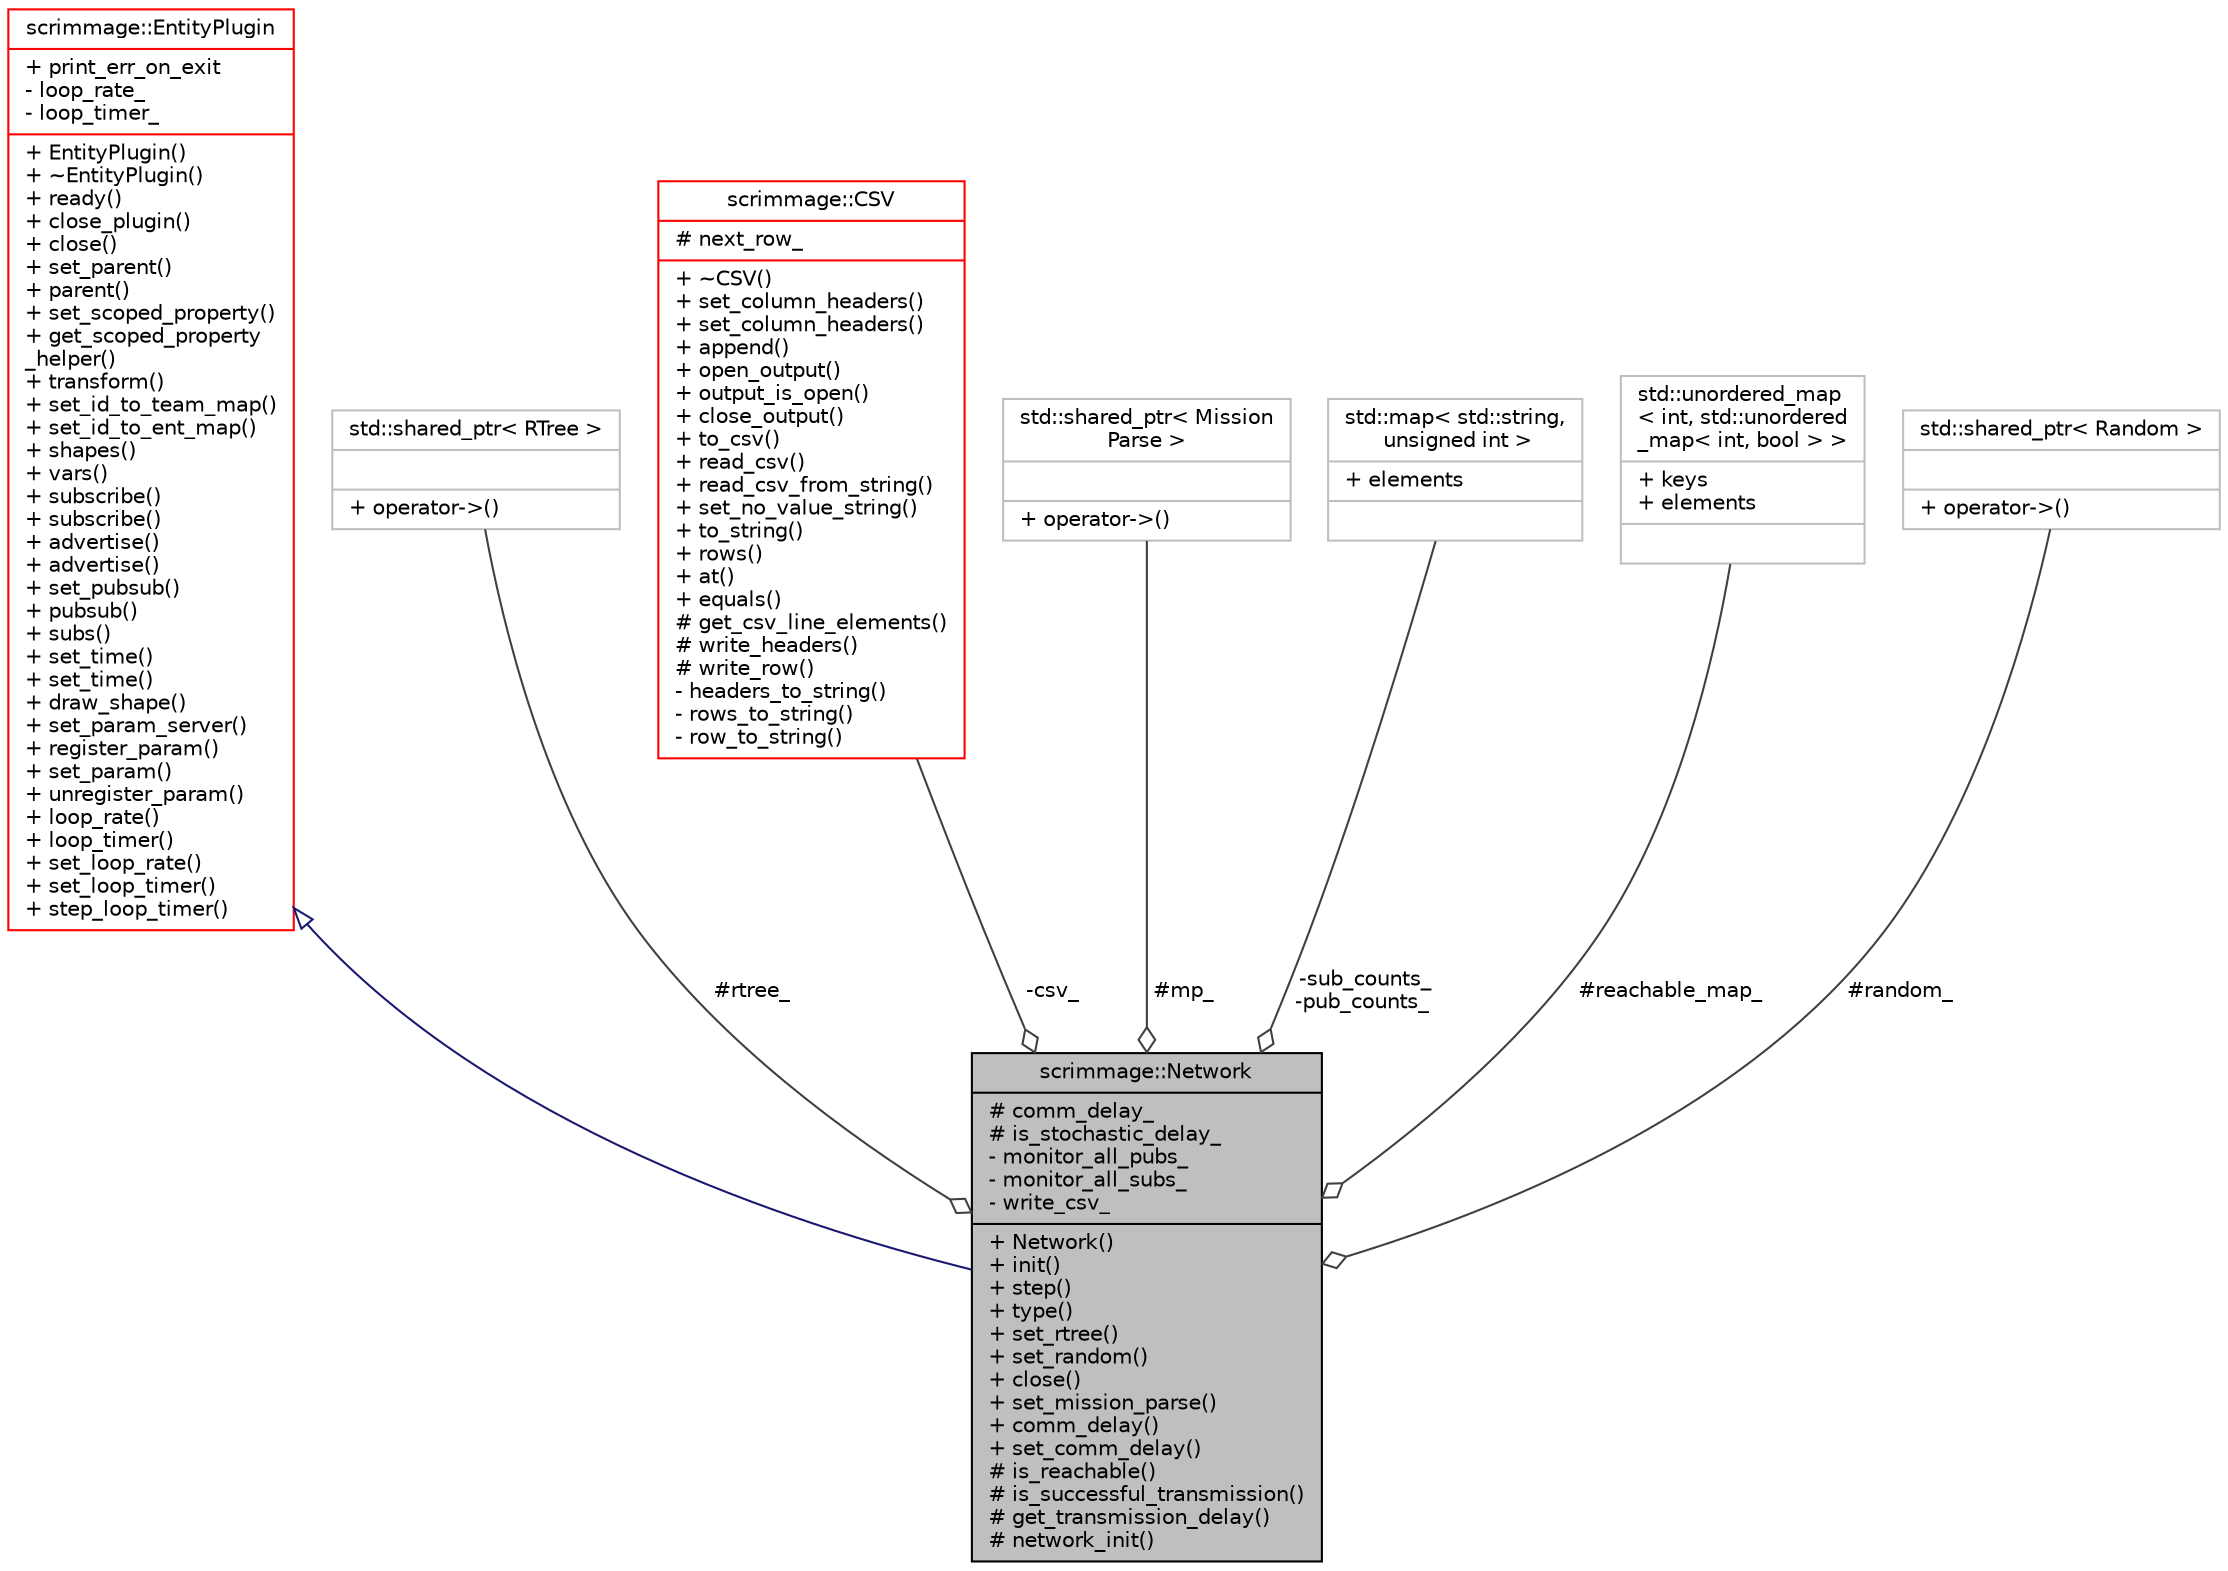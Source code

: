 digraph "scrimmage::Network"
{
 // LATEX_PDF_SIZE
  edge [fontname="Helvetica",fontsize="10",labelfontname="Helvetica",labelfontsize="10"];
  node [fontname="Helvetica",fontsize="10",shape=record];
  Node1 [label="{scrimmage::Network\n|# comm_delay_\l# is_stochastic_delay_\l- monitor_all_pubs_\l- monitor_all_subs_\l- write_csv_\l|+ Network()\l+ init()\l+ step()\l+ type()\l+ set_rtree()\l+ set_random()\l+ close()\l+ set_mission_parse()\l+ comm_delay()\l+ set_comm_delay()\l# is_reachable()\l# is_successful_transmission()\l# get_transmission_delay()\l# network_init()\l}",height=0.2,width=0.4,color="black", fillcolor="grey75", style="filled", fontcolor="black",tooltip=" "];
  Node2 -> Node1 [dir="back",color="midnightblue",fontsize="10",style="solid",arrowtail="onormal",fontname="Helvetica"];
  Node2 [label="{scrimmage::EntityPlugin\n|+ print_err_on_exit\l- loop_rate_\l- loop_timer_\l|+ EntityPlugin()\l+ ~EntityPlugin()\l+ ready()\l+ close_plugin()\l+ close()\l+ set_parent()\l+ parent()\l+ set_scoped_property()\l+ get_scoped_property\l_helper()\l+ transform()\l+ set_id_to_team_map()\l+ set_id_to_ent_map()\l+ shapes()\l+ vars()\l+ subscribe()\l+ subscribe()\l+ advertise()\l+ advertise()\l+ set_pubsub()\l+ pubsub()\l+ subs()\l+ set_time()\l+ set_time()\l+ draw_shape()\l+ set_param_server()\l+ register_param()\l+ set_param()\l+ unregister_param()\l+ loop_rate()\l+ loop_timer()\l+ set_loop_rate()\l+ set_loop_timer()\l+ step_loop_timer()\l}",height=0.2,width=0.4,color="red", fillcolor="white", style="filled",URL="$classscrimmage_1_1EntityPlugin.html",tooltip=" "];
  Node36 -> Node1 [color="grey25",fontsize="10",style="solid",label=" #rtree_" ,arrowhead="odiamond",fontname="Helvetica"];
  Node36 [label="{std::shared_ptr\< RTree \>\n||+ operator-\>()\l}",height=0.2,width=0.4,color="grey75", fillcolor="white", style="filled",tooltip=" "];
  Node85 -> Node1 [color="grey25",fontsize="10",style="solid",label=" -csv_" ,arrowhead="odiamond",fontname="Helvetica"];
  Node85 [label="{scrimmage::CSV\n|# next_row_\l|+ ~CSV()\l+ set_column_headers()\l+ set_column_headers()\l+ append()\l+ open_output()\l+ output_is_open()\l+ close_output()\l+ to_csv()\l+ read_csv()\l+ read_csv_from_string()\l+ set_no_value_string()\l+ to_string()\l+ rows()\l+ at()\l+ equals()\l# get_csv_line_elements()\l# write_headers()\l# write_row()\l- headers_to_string()\l- rows_to_string()\l- row_to_string()\l}",height=0.2,width=0.4,color="red", fillcolor="white", style="filled",URL="$classscrimmage_1_1CSV.html",tooltip=" "];
  Node53 -> Node1 [color="grey25",fontsize="10",style="solid",label=" #mp_" ,arrowhead="odiamond",fontname="Helvetica"];
  Node53 [label="{std::shared_ptr\< Mission\lParse \>\n||+ operator-\>()\l}",height=0.2,width=0.4,color="grey75", fillcolor="white", style="filled",tooltip=" "];
  Node92 -> Node1 [color="grey25",fontsize="10",style="solid",label=" -sub_counts_\n-pub_counts_" ,arrowhead="odiamond",fontname="Helvetica"];
  Node92 [label="{std::map\< std::string,\l unsigned int \>\n|+ elements\l|}",height=0.2,width=0.4,color="grey75", fillcolor="white", style="filled",tooltip=" "];
  Node93 -> Node1 [color="grey25",fontsize="10",style="solid",label=" #reachable_map_" ,arrowhead="odiamond",fontname="Helvetica"];
  Node93 [label="{std::unordered_map\l\< int, std::unordered\l_map\< int, bool \> \>\n|+ keys\l+ elements\l|}",height=0.2,width=0.4,color="grey75", fillcolor="white", style="filled",tooltip=" "];
  Node77 -> Node1 [color="grey25",fontsize="10",style="solid",label=" #random_" ,arrowhead="odiamond",fontname="Helvetica"];
  Node77 [label="{std::shared_ptr\< Random \>\n||+ operator-\>()\l}",height=0.2,width=0.4,color="grey75", fillcolor="white", style="filled",tooltip=" "];
}
